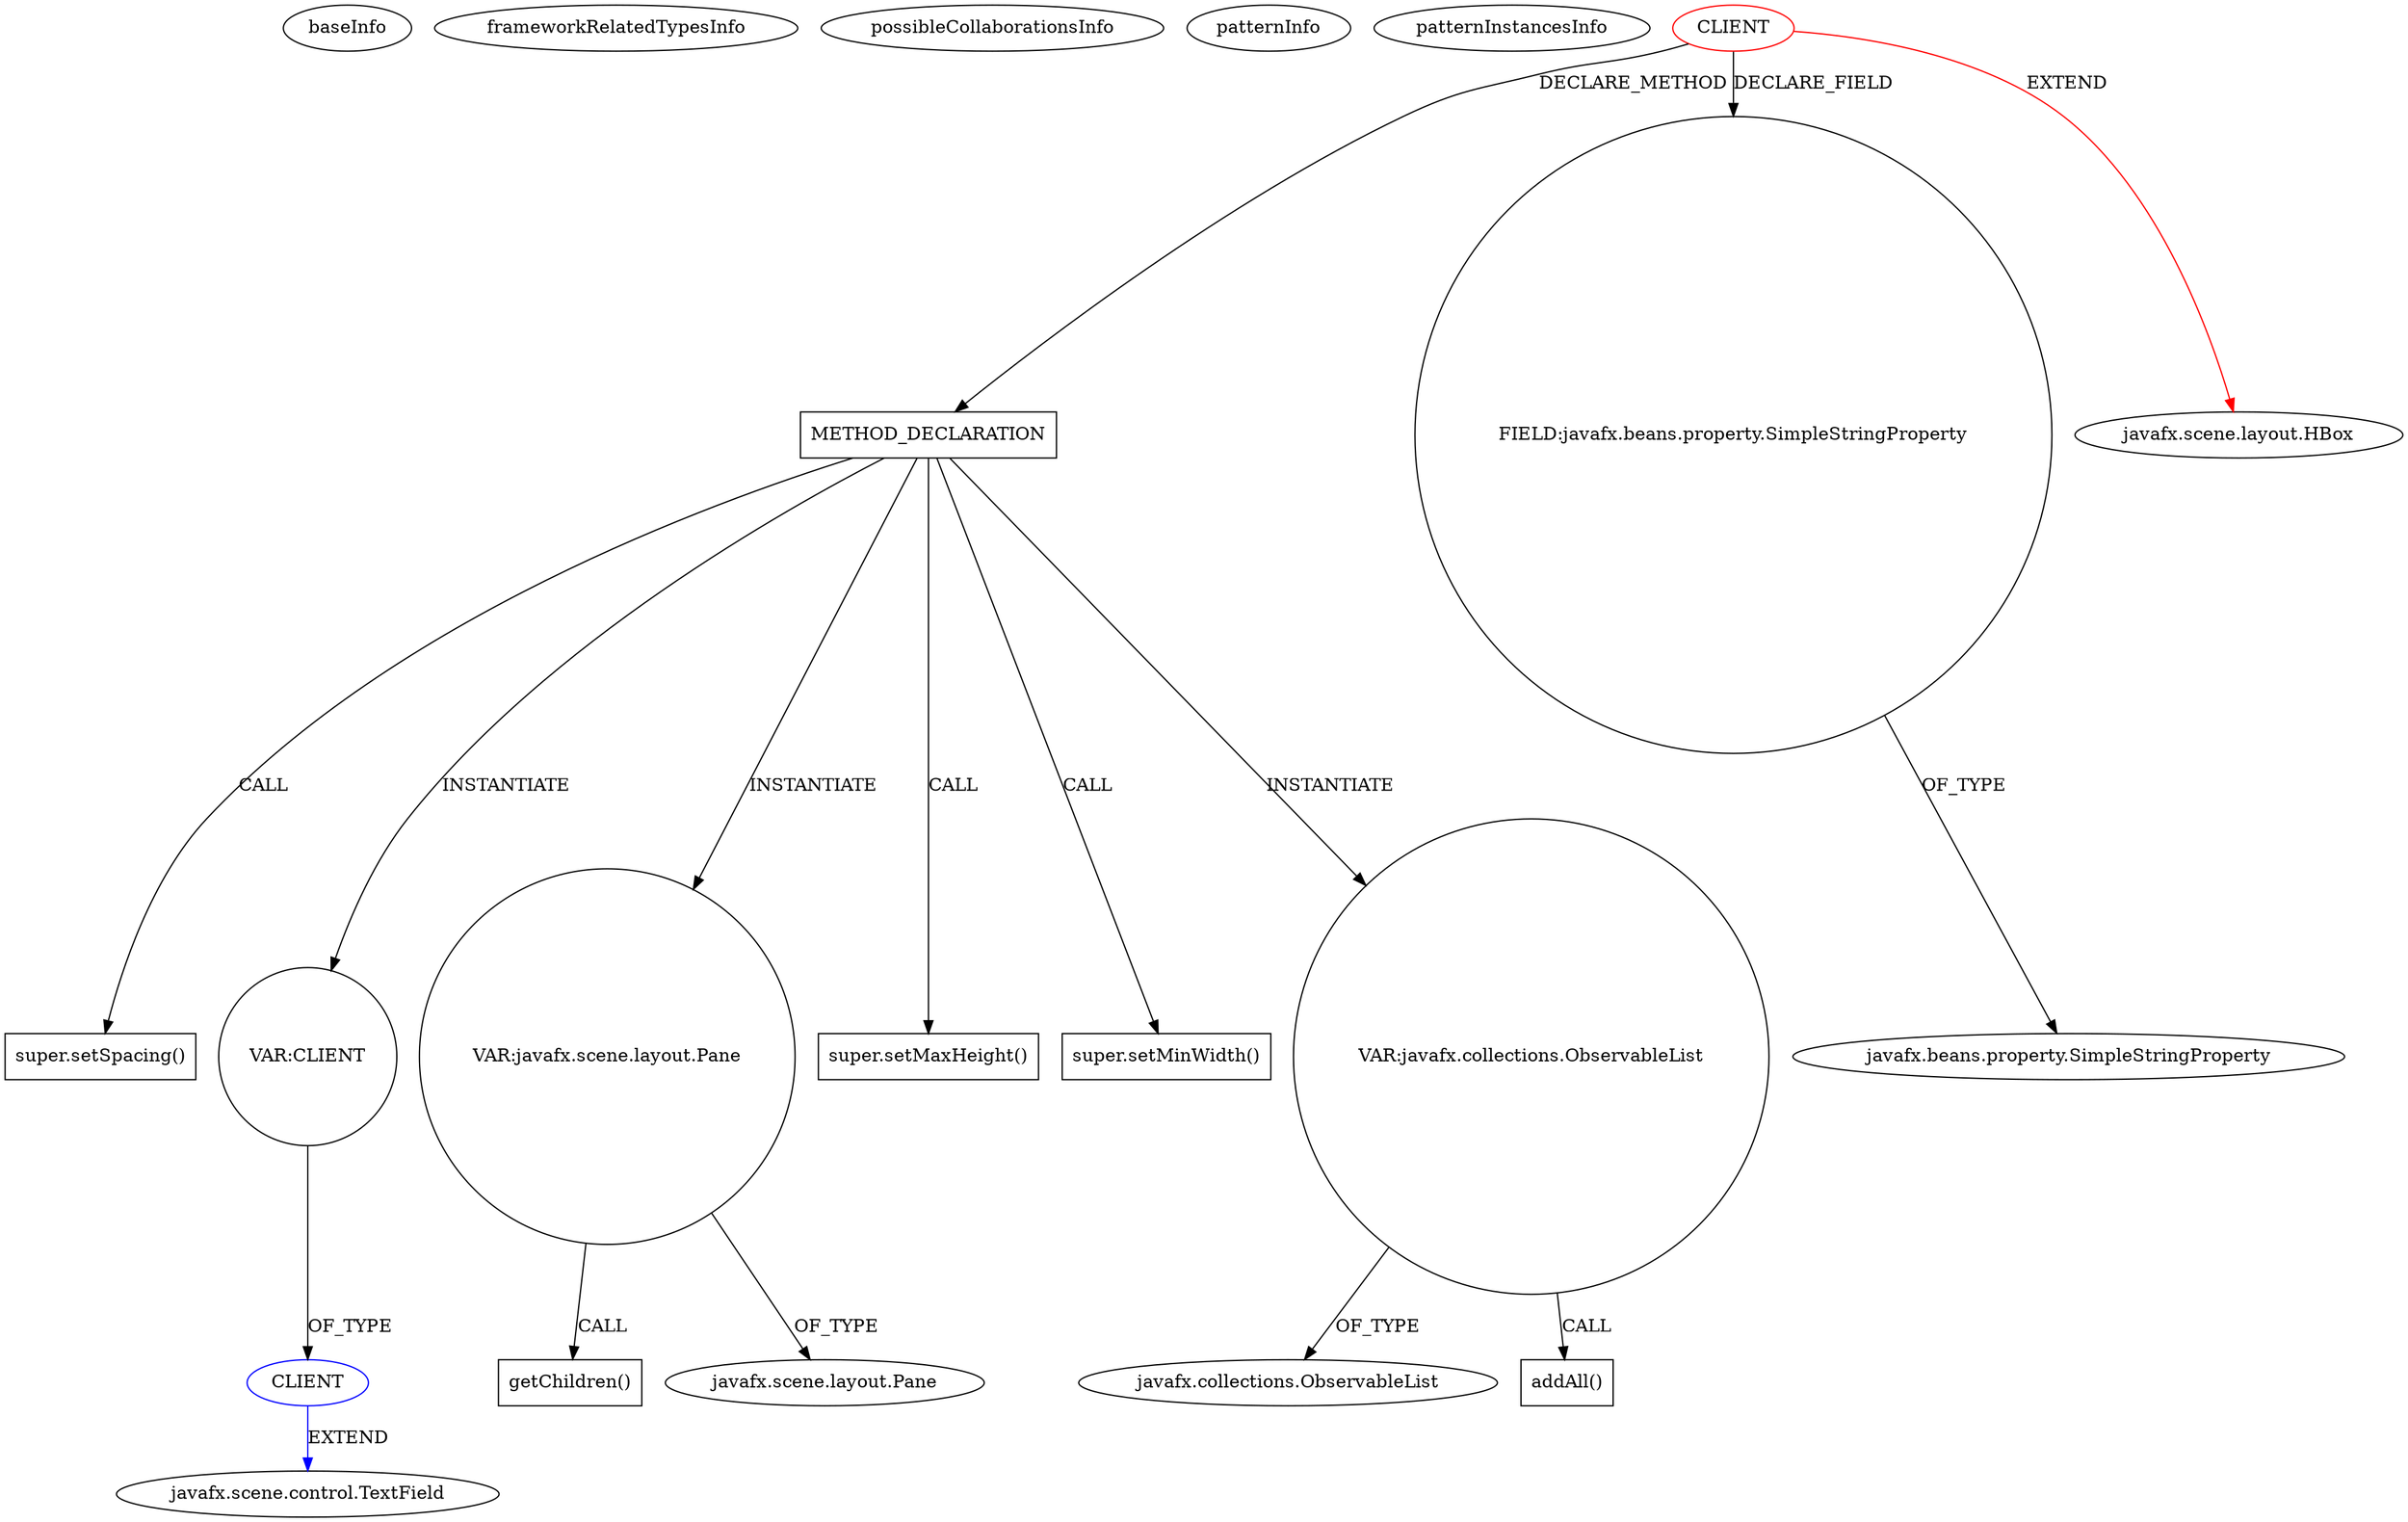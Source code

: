 digraph {
baseInfo[graphId=4448,category="pattern",isAnonymous=false,possibleRelation=true]
frameworkRelatedTypesInfo[0="javafx.scene.layout.HBox"]
possibleCollaborationsInfo[0="4448~INSTANTIATION-CLIENT_METHOD_DECLARATION-~javafx.scene.layout.HBox ~javafx.scene.control.TextField ~false~false"]
patternInfo[frequency=2.0,patternRootClient=0]
patternInstancesInfo[0="SaiPradeepDandem-javafx2-gradient-builder~/SaiPradeepDandem-javafx2-gradient-builder/javafx2-gradient-builder-master/src/main/java/com/javafx/gradientbuilder/application/SliderTextField.java~SliderTextField~1163",1="SaiPradeepDandem-javafx2-gradient-builder~/SaiPradeepDandem-javafx2-gradient-builder/javafx2-gradient-builder-master/src/main/java/com/javafx/gradientbuilder/application/ColorPicker.java~ColorPicker~1179"]
12[label="super.setSpacing()",vertexType="SUPER_CALL",isFrameworkType=false,shape=box]
8[label="METHOD_DECLARATION",vertexType="CLIENT_METHOD_DECLARATION",isFrameworkType=false,shape=box]
0[label="CLIENT",vertexType="ROOT_CLIENT_CLASS_DECLARATION",isFrameworkType=false,color=red]
4[label="FIELD:javafx.beans.property.SimpleStringProperty",vertexType="FIELD_DECLARATION",isFrameworkType=false,shape=circle]
25[label="VAR:CLIENT",vertexType="VARIABLE_EXPRESION",isFrameworkType=false,shape=circle]
57[label="VAR:javafx.scene.layout.Pane",vertexType="VARIABLE_EXPRESION",isFrameworkType=false,shape=circle]
58[label="getChildren()",vertexType="INSIDE_CALL",isFrameworkType=false,shape=box]
9[label="super.setMaxHeight()",vertexType="SUPER_CALL",isFrameworkType=false,shape=box]
5[label="javafx.beans.property.SimpleStringProperty",vertexType="FRAMEWORK_CLASS_TYPE",isFrameworkType=false]
26[label="CLIENT",vertexType="REFERENCE_CLIENT_CLASS_DECLARATION",isFrameworkType=false,color=blue]
59[label="javafx.scene.layout.Pane",vertexType="FRAMEWORK_CLASS_TYPE",isFrameworkType=false]
1[label="javafx.scene.layout.HBox",vertexType="FRAMEWORK_CLASS_TYPE",isFrameworkType=false]
27[label="javafx.scene.control.TextField",vertexType="FRAMEWORK_CLASS_TYPE",isFrameworkType=false]
10[label="super.setMinWidth()",vertexType="SUPER_CALL",isFrameworkType=false,shape=box]
54[label="VAR:javafx.collections.ObservableList",vertexType="VARIABLE_EXPRESION",isFrameworkType=false,shape=circle]
56[label="javafx.collections.ObservableList",vertexType="FRAMEWORK_INTERFACE_TYPE",isFrameworkType=false]
55[label="addAll()",vertexType="INSIDE_CALL",isFrameworkType=false,shape=box]
25->26[label="OF_TYPE"]
54->56[label="OF_TYPE"]
4->5[label="OF_TYPE"]
8->10[label="CALL"]
57->59[label="OF_TYPE"]
0->8[label="DECLARE_METHOD"]
54->55[label="CALL"]
8->54[label="INSTANTIATE"]
8->12[label="CALL"]
8->25[label="INSTANTIATE"]
0->4[label="DECLARE_FIELD"]
8->9[label="CALL"]
8->57[label="INSTANTIATE"]
57->58[label="CALL"]
0->1[label="EXTEND",color=red]
26->27[label="EXTEND",color=blue]
}
